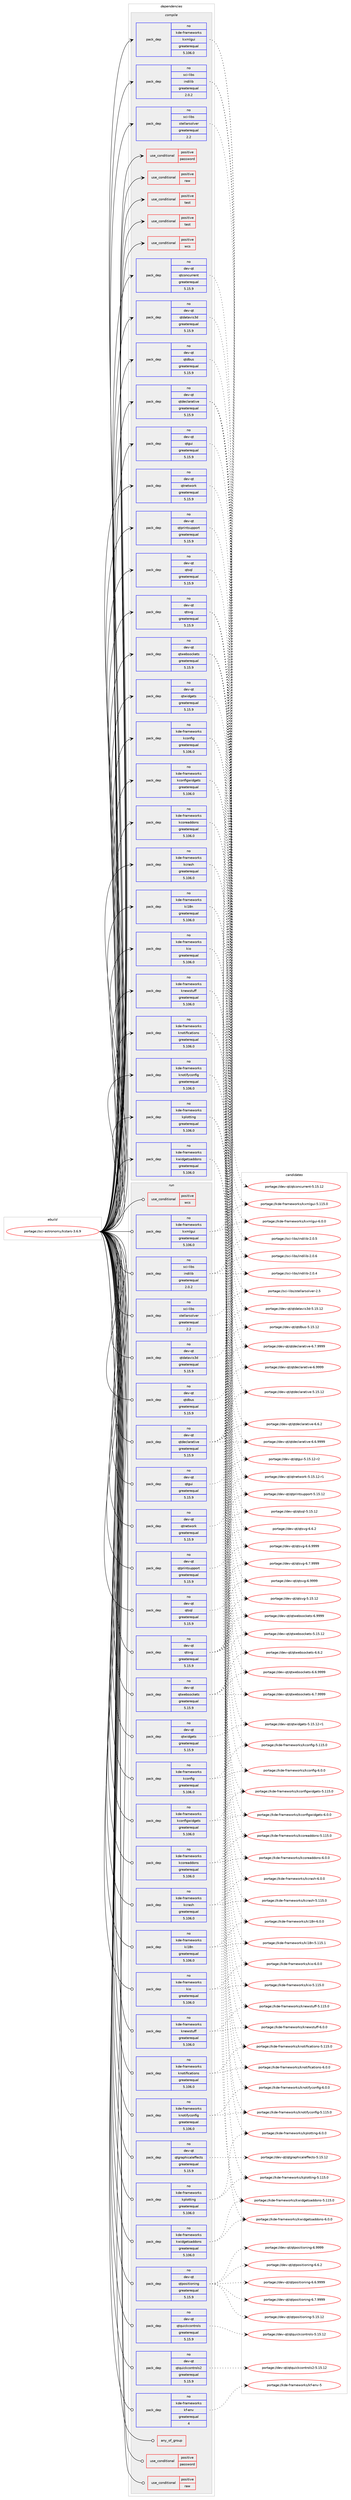 digraph prolog {

# *************
# Graph options
# *************

newrank=true;
concentrate=true;
compound=true;
graph [rankdir=LR,fontname=Helvetica,fontsize=10,ranksep=1.5];#, ranksep=2.5, nodesep=0.2];
edge  [arrowhead=vee];
node  [fontname=Helvetica,fontsize=10];

# **********
# The ebuild
# **********

subgraph cluster_leftcol {
color=gray;
rank=same;
label=<<i>ebuild</i>>;
id [label="portage://sci-astronomy/kstars-3.6.9", color=red, width=4, href="../sci-astronomy/kstars-3.6.9.svg"];
}

# ****************
# The dependencies
# ****************

subgraph cluster_midcol {
color=gray;
label=<<i>dependencies</i>>;
subgraph cluster_compile {
fillcolor="#eeeeee";
style=filled;
label=<<i>compile</i>>;
subgraph cond6635 {
dependency9259 [label=<<TABLE BORDER="0" CELLBORDER="1" CELLSPACING="0" CELLPADDING="4"><TR><TD ROWSPAN="3" CELLPADDING="10">use_conditional</TD></TR><TR><TD>positive</TD></TR><TR><TD>password</TD></TR></TABLE>>, shape=none, color=red];
# *** BEGIN UNKNOWN DEPENDENCY TYPE (TODO) ***
# dependency9259 -> package_dependency(portage://sci-astronomy/kstars-3.6.9,install,no,dev-libs,qtkeychain,none,[,,],any_same_slot,[use(enable(qt5),positive)])
# *** END UNKNOWN DEPENDENCY TYPE (TODO) ***

}
id:e -> dependency9259:w [weight=20,style="solid",arrowhead="vee"];
subgraph cond6636 {
dependency9260 [label=<<TABLE BORDER="0" CELLBORDER="1" CELLSPACING="0" CELLPADDING="4"><TR><TD ROWSPAN="3" CELLPADDING="10">use_conditional</TD></TR><TR><TD>positive</TD></TR><TR><TD>raw</TD></TR></TABLE>>, shape=none, color=red];
# *** BEGIN UNKNOWN DEPENDENCY TYPE (TODO) ***
# dependency9260 -> package_dependency(portage://sci-astronomy/kstars-3.6.9,install,no,media-libs,libraw,none,[,,],any_same_slot,[])
# *** END UNKNOWN DEPENDENCY TYPE (TODO) ***

}
id:e -> dependency9260:w [weight=20,style="solid",arrowhead="vee"];
subgraph cond6637 {
dependency9261 [label=<<TABLE BORDER="0" CELLBORDER="1" CELLSPACING="0" CELLPADDING="4"><TR><TD ROWSPAN="3" CELLPADDING="10">use_conditional</TD></TR><TR><TD>positive</TD></TR><TR><TD>test</TD></TR></TABLE>>, shape=none, color=red];
# *** BEGIN UNKNOWN DEPENDENCY TYPE (TODO) ***
# dependency9261 -> package_dependency(portage://sci-astronomy/kstars-3.6.9,install,no,dev-qt,qttest,none,[,,],[slot(5)],[])
# *** END UNKNOWN DEPENDENCY TYPE (TODO) ***

}
id:e -> dependency9261:w [weight=20,style="solid",arrowhead="vee"];
subgraph cond6638 {
dependency9262 [label=<<TABLE BORDER="0" CELLBORDER="1" CELLSPACING="0" CELLPADDING="4"><TR><TD ROWSPAN="3" CELLPADDING="10">use_conditional</TD></TR><TR><TD>positive</TD></TR><TR><TD>test</TD></TR></TABLE>>, shape=none, color=red];
# *** BEGIN UNKNOWN DEPENDENCY TYPE (TODO) ***
# dependency9262 -> package_dependency(portage://sci-astronomy/kstars-3.6.9,install,no,sci-astronomy,erfa,none,[,,],[],[])
# *** END UNKNOWN DEPENDENCY TYPE (TODO) ***

}
id:e -> dependency9262:w [weight=20,style="solid",arrowhead="vee"];
subgraph cond6639 {
dependency9263 [label=<<TABLE BORDER="0" CELLBORDER="1" CELLSPACING="0" CELLPADDING="4"><TR><TD ROWSPAN="3" CELLPADDING="10">use_conditional</TD></TR><TR><TD>positive</TD></TR><TR><TD>wcs</TD></TR></TABLE>>, shape=none, color=red];
# *** BEGIN UNKNOWN DEPENDENCY TYPE (TODO) ***
# dependency9263 -> package_dependency(portage://sci-astronomy/kstars-3.6.9,install,no,sci-astronomy,wcslib,none,[,,],any_same_slot,[])
# *** END UNKNOWN DEPENDENCY TYPE (TODO) ***

}
id:e -> dependency9263:w [weight=20,style="solid",arrowhead="vee"];
# *** BEGIN UNKNOWN DEPENDENCY TYPE (TODO) ***
# id -> package_dependency(portage://sci-astronomy/kstars-3.6.9,install,no,dev-cpp,eigen,none,[,,],[slot(3)],[])
# *** END UNKNOWN DEPENDENCY TYPE (TODO) ***

subgraph pack2540 {
dependency9264 [label=<<TABLE BORDER="0" CELLBORDER="1" CELLSPACING="0" CELLPADDING="4" WIDTH="220"><TR><TD ROWSPAN="6" CELLPADDING="30">pack_dep</TD></TR><TR><TD WIDTH="110">no</TD></TR><TR><TD>dev-qt</TD></TR><TR><TD>qtconcurrent</TD></TR><TR><TD>greaterequal</TD></TR><TR><TD>5.15.9</TD></TR></TABLE>>, shape=none, color=blue];
}
id:e -> dependency9264:w [weight=20,style="solid",arrowhead="vee"];
# *** BEGIN UNKNOWN DEPENDENCY TYPE (TODO) ***
# id -> package_dependency(portage://sci-astronomy/kstars-3.6.9,install,no,dev-qt,qtcore,none,[,,],[slot(5)],[])
# *** END UNKNOWN DEPENDENCY TYPE (TODO) ***

subgraph pack2541 {
dependency9265 [label=<<TABLE BORDER="0" CELLBORDER="1" CELLSPACING="0" CELLPADDING="4" WIDTH="220"><TR><TD ROWSPAN="6" CELLPADDING="30">pack_dep</TD></TR><TR><TD WIDTH="110">no</TD></TR><TR><TD>dev-qt</TD></TR><TR><TD>qtdatavis3d</TD></TR><TR><TD>greaterequal</TD></TR><TR><TD>5.15.9</TD></TR></TABLE>>, shape=none, color=blue];
}
id:e -> dependency9265:w [weight=20,style="solid",arrowhead="vee"];
subgraph pack2542 {
dependency9266 [label=<<TABLE BORDER="0" CELLBORDER="1" CELLSPACING="0" CELLPADDING="4" WIDTH="220"><TR><TD ROWSPAN="6" CELLPADDING="30">pack_dep</TD></TR><TR><TD WIDTH="110">no</TD></TR><TR><TD>dev-qt</TD></TR><TR><TD>qtdbus</TD></TR><TR><TD>greaterequal</TD></TR><TR><TD>5.15.9</TD></TR></TABLE>>, shape=none, color=blue];
}
id:e -> dependency9266:w [weight=20,style="solid",arrowhead="vee"];
subgraph pack2543 {
dependency9267 [label=<<TABLE BORDER="0" CELLBORDER="1" CELLSPACING="0" CELLPADDING="4" WIDTH="220"><TR><TD ROWSPAN="6" CELLPADDING="30">pack_dep</TD></TR><TR><TD WIDTH="110">no</TD></TR><TR><TD>dev-qt</TD></TR><TR><TD>qtdeclarative</TD></TR><TR><TD>greaterequal</TD></TR><TR><TD>5.15.9</TD></TR></TABLE>>, shape=none, color=blue];
}
id:e -> dependency9267:w [weight=20,style="solid",arrowhead="vee"];
subgraph pack2544 {
dependency9268 [label=<<TABLE BORDER="0" CELLBORDER="1" CELLSPACING="0" CELLPADDING="4" WIDTH="220"><TR><TD ROWSPAN="6" CELLPADDING="30">pack_dep</TD></TR><TR><TD WIDTH="110">no</TD></TR><TR><TD>dev-qt</TD></TR><TR><TD>qtgui</TD></TR><TR><TD>greaterequal</TD></TR><TR><TD>5.15.9</TD></TR></TABLE>>, shape=none, color=blue];
}
id:e -> dependency9268:w [weight=20,style="solid",arrowhead="vee"];
subgraph pack2545 {
dependency9269 [label=<<TABLE BORDER="0" CELLBORDER="1" CELLSPACING="0" CELLPADDING="4" WIDTH="220"><TR><TD ROWSPAN="6" CELLPADDING="30">pack_dep</TD></TR><TR><TD WIDTH="110">no</TD></TR><TR><TD>dev-qt</TD></TR><TR><TD>qtnetwork</TD></TR><TR><TD>greaterequal</TD></TR><TR><TD>5.15.9</TD></TR></TABLE>>, shape=none, color=blue];
}
id:e -> dependency9269:w [weight=20,style="solid",arrowhead="vee"];
subgraph pack2546 {
dependency9270 [label=<<TABLE BORDER="0" CELLBORDER="1" CELLSPACING="0" CELLPADDING="4" WIDTH="220"><TR><TD ROWSPAN="6" CELLPADDING="30">pack_dep</TD></TR><TR><TD WIDTH="110">no</TD></TR><TR><TD>dev-qt</TD></TR><TR><TD>qtprintsupport</TD></TR><TR><TD>greaterequal</TD></TR><TR><TD>5.15.9</TD></TR></TABLE>>, shape=none, color=blue];
}
id:e -> dependency9270:w [weight=20,style="solid",arrowhead="vee"];
subgraph pack2547 {
dependency9271 [label=<<TABLE BORDER="0" CELLBORDER="1" CELLSPACING="0" CELLPADDING="4" WIDTH="220"><TR><TD ROWSPAN="6" CELLPADDING="30">pack_dep</TD></TR><TR><TD WIDTH="110">no</TD></TR><TR><TD>dev-qt</TD></TR><TR><TD>qtsql</TD></TR><TR><TD>greaterequal</TD></TR><TR><TD>5.15.9</TD></TR></TABLE>>, shape=none, color=blue];
}
id:e -> dependency9271:w [weight=20,style="solid",arrowhead="vee"];
subgraph pack2548 {
dependency9272 [label=<<TABLE BORDER="0" CELLBORDER="1" CELLSPACING="0" CELLPADDING="4" WIDTH="220"><TR><TD ROWSPAN="6" CELLPADDING="30">pack_dep</TD></TR><TR><TD WIDTH="110">no</TD></TR><TR><TD>dev-qt</TD></TR><TR><TD>qtsvg</TD></TR><TR><TD>greaterequal</TD></TR><TR><TD>5.15.9</TD></TR></TABLE>>, shape=none, color=blue];
}
id:e -> dependency9272:w [weight=20,style="solid",arrowhead="vee"];
subgraph pack2549 {
dependency9273 [label=<<TABLE BORDER="0" CELLBORDER="1" CELLSPACING="0" CELLPADDING="4" WIDTH="220"><TR><TD ROWSPAN="6" CELLPADDING="30">pack_dep</TD></TR><TR><TD WIDTH="110">no</TD></TR><TR><TD>dev-qt</TD></TR><TR><TD>qtwebsockets</TD></TR><TR><TD>greaterequal</TD></TR><TR><TD>5.15.9</TD></TR></TABLE>>, shape=none, color=blue];
}
id:e -> dependency9273:w [weight=20,style="solid",arrowhead="vee"];
subgraph pack2550 {
dependency9274 [label=<<TABLE BORDER="0" CELLBORDER="1" CELLSPACING="0" CELLPADDING="4" WIDTH="220"><TR><TD ROWSPAN="6" CELLPADDING="30">pack_dep</TD></TR><TR><TD WIDTH="110">no</TD></TR><TR><TD>dev-qt</TD></TR><TR><TD>qtwidgets</TD></TR><TR><TD>greaterequal</TD></TR><TR><TD>5.15.9</TD></TR></TABLE>>, shape=none, color=blue];
}
id:e -> dependency9274:w [weight=20,style="solid",arrowhead="vee"];
subgraph pack2551 {
dependency9275 [label=<<TABLE BORDER="0" CELLBORDER="1" CELLSPACING="0" CELLPADDING="4" WIDTH="220"><TR><TD ROWSPAN="6" CELLPADDING="30">pack_dep</TD></TR><TR><TD WIDTH="110">no</TD></TR><TR><TD>kde-frameworks</TD></TR><TR><TD>kconfig</TD></TR><TR><TD>greaterequal</TD></TR><TR><TD>5.106.0</TD></TR></TABLE>>, shape=none, color=blue];
}
id:e -> dependency9275:w [weight=20,style="solid",arrowhead="vee"];
subgraph pack2552 {
dependency9276 [label=<<TABLE BORDER="0" CELLBORDER="1" CELLSPACING="0" CELLPADDING="4" WIDTH="220"><TR><TD ROWSPAN="6" CELLPADDING="30">pack_dep</TD></TR><TR><TD WIDTH="110">no</TD></TR><TR><TD>kde-frameworks</TD></TR><TR><TD>kconfigwidgets</TD></TR><TR><TD>greaterequal</TD></TR><TR><TD>5.106.0</TD></TR></TABLE>>, shape=none, color=blue];
}
id:e -> dependency9276:w [weight=20,style="solid",arrowhead="vee"];
subgraph pack2553 {
dependency9277 [label=<<TABLE BORDER="0" CELLBORDER="1" CELLSPACING="0" CELLPADDING="4" WIDTH="220"><TR><TD ROWSPAN="6" CELLPADDING="30">pack_dep</TD></TR><TR><TD WIDTH="110">no</TD></TR><TR><TD>kde-frameworks</TD></TR><TR><TD>kcoreaddons</TD></TR><TR><TD>greaterequal</TD></TR><TR><TD>5.106.0</TD></TR></TABLE>>, shape=none, color=blue];
}
id:e -> dependency9277:w [weight=20,style="solid",arrowhead="vee"];
subgraph pack2554 {
dependency9278 [label=<<TABLE BORDER="0" CELLBORDER="1" CELLSPACING="0" CELLPADDING="4" WIDTH="220"><TR><TD ROWSPAN="6" CELLPADDING="30">pack_dep</TD></TR><TR><TD WIDTH="110">no</TD></TR><TR><TD>kde-frameworks</TD></TR><TR><TD>kcrash</TD></TR><TR><TD>greaterequal</TD></TR><TR><TD>5.106.0</TD></TR></TABLE>>, shape=none, color=blue];
}
id:e -> dependency9278:w [weight=20,style="solid",arrowhead="vee"];
subgraph pack2555 {
dependency9279 [label=<<TABLE BORDER="0" CELLBORDER="1" CELLSPACING="0" CELLPADDING="4" WIDTH="220"><TR><TD ROWSPAN="6" CELLPADDING="30">pack_dep</TD></TR><TR><TD WIDTH="110">no</TD></TR><TR><TD>kde-frameworks</TD></TR><TR><TD>ki18n</TD></TR><TR><TD>greaterequal</TD></TR><TR><TD>5.106.0</TD></TR></TABLE>>, shape=none, color=blue];
}
id:e -> dependency9279:w [weight=20,style="solid",arrowhead="vee"];
subgraph pack2556 {
dependency9280 [label=<<TABLE BORDER="0" CELLBORDER="1" CELLSPACING="0" CELLPADDING="4" WIDTH="220"><TR><TD ROWSPAN="6" CELLPADDING="30">pack_dep</TD></TR><TR><TD WIDTH="110">no</TD></TR><TR><TD>kde-frameworks</TD></TR><TR><TD>kio</TD></TR><TR><TD>greaterequal</TD></TR><TR><TD>5.106.0</TD></TR></TABLE>>, shape=none, color=blue];
}
id:e -> dependency9280:w [weight=20,style="solid",arrowhead="vee"];
subgraph pack2557 {
dependency9281 [label=<<TABLE BORDER="0" CELLBORDER="1" CELLSPACING="0" CELLPADDING="4" WIDTH="220"><TR><TD ROWSPAN="6" CELLPADDING="30">pack_dep</TD></TR><TR><TD WIDTH="110">no</TD></TR><TR><TD>kde-frameworks</TD></TR><TR><TD>knewstuff</TD></TR><TR><TD>greaterequal</TD></TR><TR><TD>5.106.0</TD></TR></TABLE>>, shape=none, color=blue];
}
id:e -> dependency9281:w [weight=20,style="solid",arrowhead="vee"];
subgraph pack2558 {
dependency9282 [label=<<TABLE BORDER="0" CELLBORDER="1" CELLSPACING="0" CELLPADDING="4" WIDTH="220"><TR><TD ROWSPAN="6" CELLPADDING="30">pack_dep</TD></TR><TR><TD WIDTH="110">no</TD></TR><TR><TD>kde-frameworks</TD></TR><TR><TD>knotifications</TD></TR><TR><TD>greaterequal</TD></TR><TR><TD>5.106.0</TD></TR></TABLE>>, shape=none, color=blue];
}
id:e -> dependency9282:w [weight=20,style="solid",arrowhead="vee"];
subgraph pack2559 {
dependency9283 [label=<<TABLE BORDER="0" CELLBORDER="1" CELLSPACING="0" CELLPADDING="4" WIDTH="220"><TR><TD ROWSPAN="6" CELLPADDING="30">pack_dep</TD></TR><TR><TD WIDTH="110">no</TD></TR><TR><TD>kde-frameworks</TD></TR><TR><TD>knotifyconfig</TD></TR><TR><TD>greaterequal</TD></TR><TR><TD>5.106.0</TD></TR></TABLE>>, shape=none, color=blue];
}
id:e -> dependency9283:w [weight=20,style="solid",arrowhead="vee"];
subgraph pack2560 {
dependency9284 [label=<<TABLE BORDER="0" CELLBORDER="1" CELLSPACING="0" CELLPADDING="4" WIDTH="220"><TR><TD ROWSPAN="6" CELLPADDING="30">pack_dep</TD></TR><TR><TD WIDTH="110">no</TD></TR><TR><TD>kde-frameworks</TD></TR><TR><TD>kplotting</TD></TR><TR><TD>greaterequal</TD></TR><TR><TD>5.106.0</TD></TR></TABLE>>, shape=none, color=blue];
}
id:e -> dependency9284:w [weight=20,style="solid",arrowhead="vee"];
subgraph pack2561 {
dependency9285 [label=<<TABLE BORDER="0" CELLBORDER="1" CELLSPACING="0" CELLPADDING="4" WIDTH="220"><TR><TD ROWSPAN="6" CELLPADDING="30">pack_dep</TD></TR><TR><TD WIDTH="110">no</TD></TR><TR><TD>kde-frameworks</TD></TR><TR><TD>kwidgetsaddons</TD></TR><TR><TD>greaterequal</TD></TR><TR><TD>5.106.0</TD></TR></TABLE>>, shape=none, color=blue];
}
id:e -> dependency9285:w [weight=20,style="solid",arrowhead="vee"];
subgraph pack2562 {
dependency9286 [label=<<TABLE BORDER="0" CELLBORDER="1" CELLSPACING="0" CELLPADDING="4" WIDTH="220"><TR><TD ROWSPAN="6" CELLPADDING="30">pack_dep</TD></TR><TR><TD WIDTH="110">no</TD></TR><TR><TD>kde-frameworks</TD></TR><TR><TD>kxmlgui</TD></TR><TR><TD>greaterequal</TD></TR><TR><TD>5.106.0</TD></TR></TABLE>>, shape=none, color=blue];
}
id:e -> dependency9286:w [weight=20,style="solid",arrowhead="vee"];
# *** BEGIN UNKNOWN DEPENDENCY TYPE (TODO) ***
# id -> package_dependency(portage://sci-astronomy/kstars-3.6.9,install,no,sci-libs,cfitsio,none,[,,],any_same_slot,[])
# *** END UNKNOWN DEPENDENCY TYPE (TODO) ***

# *** BEGIN UNKNOWN DEPENDENCY TYPE (TODO) ***
# id -> package_dependency(portage://sci-astronomy/kstars-3.6.9,install,no,sci-libs,gsl,none,[,,],any_same_slot,[])
# *** END UNKNOWN DEPENDENCY TYPE (TODO) ***

subgraph pack2563 {
dependency9287 [label=<<TABLE BORDER="0" CELLBORDER="1" CELLSPACING="0" CELLPADDING="4" WIDTH="220"><TR><TD ROWSPAN="6" CELLPADDING="30">pack_dep</TD></TR><TR><TD WIDTH="110">no</TD></TR><TR><TD>sci-libs</TD></TR><TR><TD>indilib</TD></TR><TR><TD>greaterequal</TD></TR><TR><TD>2.0.2</TD></TR></TABLE>>, shape=none, color=blue];
}
id:e -> dependency9287:w [weight=20,style="solid",arrowhead="vee"];
# *** BEGIN UNKNOWN DEPENDENCY TYPE (TODO) ***
# id -> package_dependency(portage://sci-astronomy/kstars-3.6.9,install,no,sci-libs,libnova,none,[,,],any_same_slot,[])
# *** END UNKNOWN DEPENDENCY TYPE (TODO) ***

subgraph pack2564 {
dependency9288 [label=<<TABLE BORDER="0" CELLBORDER="1" CELLSPACING="0" CELLPADDING="4" WIDTH="220"><TR><TD ROWSPAN="6" CELLPADDING="30">pack_dep</TD></TR><TR><TD WIDTH="110">no</TD></TR><TR><TD>sci-libs</TD></TR><TR><TD>stellarsolver</TD></TR><TR><TD>greaterequal</TD></TR><TR><TD>2.2</TD></TR></TABLE>>, shape=none, color=blue];
}
id:e -> dependency9288:w [weight=20,style="solid",arrowhead="vee"];
# *** BEGIN UNKNOWN DEPENDENCY TYPE (TODO) ***
# id -> package_dependency(portage://sci-astronomy/kstars-3.6.9,install,no,sys-libs,zlib,none,[,,],[],[])
# *** END UNKNOWN DEPENDENCY TYPE (TODO) ***

}
subgraph cluster_compileandrun {
fillcolor="#eeeeee";
style=filled;
label=<<i>compile and run</i>>;
}
subgraph cluster_run {
fillcolor="#eeeeee";
style=filled;
label=<<i>run</i>>;
subgraph any85 {
dependency9289 [label=<<TABLE BORDER="0" CELLBORDER="1" CELLSPACING="0" CELLPADDING="4"><TR><TD CELLPADDING="10">any_of_group</TD></TR></TABLE>>, shape=none, color=red];# *** BEGIN UNKNOWN DEPENDENCY TYPE (TODO) ***
# dependency9289 -> package_dependency(portage://sci-astronomy/kstars-3.6.9,run,no,kde-frameworks,breeze-icons,none,[,,],any_different_slot,[])
# *** END UNKNOWN DEPENDENCY TYPE (TODO) ***

# *** BEGIN UNKNOWN DEPENDENCY TYPE (TODO) ***
# dependency9289 -> package_dependency(portage://sci-astronomy/kstars-3.6.9,run,no,kde-frameworks,oxygen-icons,none,[,,],any_different_slot,[])
# *** END UNKNOWN DEPENDENCY TYPE (TODO) ***

}
id:e -> dependency9289:w [weight=20,style="solid",arrowhead="odot"];
subgraph cond6640 {
dependency9290 [label=<<TABLE BORDER="0" CELLBORDER="1" CELLSPACING="0" CELLPADDING="4"><TR><TD ROWSPAN="3" CELLPADDING="10">use_conditional</TD></TR><TR><TD>positive</TD></TR><TR><TD>password</TD></TR></TABLE>>, shape=none, color=red];
# *** BEGIN UNKNOWN DEPENDENCY TYPE (TODO) ***
# dependency9290 -> package_dependency(portage://sci-astronomy/kstars-3.6.9,run,no,dev-libs,qtkeychain,none,[,,],any_same_slot,[use(enable(qt5),positive)])
# *** END UNKNOWN DEPENDENCY TYPE (TODO) ***

}
id:e -> dependency9290:w [weight=20,style="solid",arrowhead="odot"];
subgraph cond6641 {
dependency9291 [label=<<TABLE BORDER="0" CELLBORDER="1" CELLSPACING="0" CELLPADDING="4"><TR><TD ROWSPAN="3" CELLPADDING="10">use_conditional</TD></TR><TR><TD>positive</TD></TR><TR><TD>raw</TD></TR></TABLE>>, shape=none, color=red];
# *** BEGIN UNKNOWN DEPENDENCY TYPE (TODO) ***
# dependency9291 -> package_dependency(portage://sci-astronomy/kstars-3.6.9,run,no,media-libs,libraw,none,[,,],any_same_slot,[])
# *** END UNKNOWN DEPENDENCY TYPE (TODO) ***

}
id:e -> dependency9291:w [weight=20,style="solid",arrowhead="odot"];
subgraph cond6642 {
dependency9292 [label=<<TABLE BORDER="0" CELLBORDER="1" CELLSPACING="0" CELLPADDING="4"><TR><TD ROWSPAN="3" CELLPADDING="10">use_conditional</TD></TR><TR><TD>positive</TD></TR><TR><TD>wcs</TD></TR></TABLE>>, shape=none, color=red];
# *** BEGIN UNKNOWN DEPENDENCY TYPE (TODO) ***
# dependency9292 -> package_dependency(portage://sci-astronomy/kstars-3.6.9,run,no,sci-astronomy,wcslib,none,[,,],any_same_slot,[])
# *** END UNKNOWN DEPENDENCY TYPE (TODO) ***

}
id:e -> dependency9292:w [weight=20,style="solid",arrowhead="odot"];
# *** BEGIN UNKNOWN DEPENDENCY TYPE (TODO) ***
# id -> package_dependency(portage://sci-astronomy/kstars-3.6.9,run,no,dev-qt,qtcore,none,[,,],[slot(5)],[])
# *** END UNKNOWN DEPENDENCY TYPE (TODO) ***

subgraph pack2565 {
dependency9293 [label=<<TABLE BORDER="0" CELLBORDER="1" CELLSPACING="0" CELLPADDING="4" WIDTH="220"><TR><TD ROWSPAN="6" CELLPADDING="30">pack_dep</TD></TR><TR><TD WIDTH="110">no</TD></TR><TR><TD>dev-qt</TD></TR><TR><TD>qtdatavis3d</TD></TR><TR><TD>greaterequal</TD></TR><TR><TD>5.15.9</TD></TR></TABLE>>, shape=none, color=blue];
}
id:e -> dependency9293:w [weight=20,style="solid",arrowhead="odot"];
subgraph pack2566 {
dependency9294 [label=<<TABLE BORDER="0" CELLBORDER="1" CELLSPACING="0" CELLPADDING="4" WIDTH="220"><TR><TD ROWSPAN="6" CELLPADDING="30">pack_dep</TD></TR><TR><TD WIDTH="110">no</TD></TR><TR><TD>dev-qt</TD></TR><TR><TD>qtdbus</TD></TR><TR><TD>greaterequal</TD></TR><TR><TD>5.15.9</TD></TR></TABLE>>, shape=none, color=blue];
}
id:e -> dependency9294:w [weight=20,style="solid",arrowhead="odot"];
subgraph pack2567 {
dependency9295 [label=<<TABLE BORDER="0" CELLBORDER="1" CELLSPACING="0" CELLPADDING="4" WIDTH="220"><TR><TD ROWSPAN="6" CELLPADDING="30">pack_dep</TD></TR><TR><TD WIDTH="110">no</TD></TR><TR><TD>dev-qt</TD></TR><TR><TD>qtdeclarative</TD></TR><TR><TD>greaterequal</TD></TR><TR><TD>5.15.9</TD></TR></TABLE>>, shape=none, color=blue];
}
id:e -> dependency9295:w [weight=20,style="solid",arrowhead="odot"];
subgraph pack2568 {
dependency9296 [label=<<TABLE BORDER="0" CELLBORDER="1" CELLSPACING="0" CELLPADDING="4" WIDTH="220"><TR><TD ROWSPAN="6" CELLPADDING="30">pack_dep</TD></TR><TR><TD WIDTH="110">no</TD></TR><TR><TD>dev-qt</TD></TR><TR><TD>qtgraphicaleffects</TD></TR><TR><TD>greaterequal</TD></TR><TR><TD>5.15.9</TD></TR></TABLE>>, shape=none, color=blue];
}
id:e -> dependency9296:w [weight=20,style="solid",arrowhead="odot"];
subgraph pack2569 {
dependency9297 [label=<<TABLE BORDER="0" CELLBORDER="1" CELLSPACING="0" CELLPADDING="4" WIDTH="220"><TR><TD ROWSPAN="6" CELLPADDING="30">pack_dep</TD></TR><TR><TD WIDTH="110">no</TD></TR><TR><TD>dev-qt</TD></TR><TR><TD>qtgui</TD></TR><TR><TD>greaterequal</TD></TR><TR><TD>5.15.9</TD></TR></TABLE>>, shape=none, color=blue];
}
id:e -> dependency9297:w [weight=20,style="solid",arrowhead="odot"];
subgraph pack2570 {
dependency9298 [label=<<TABLE BORDER="0" CELLBORDER="1" CELLSPACING="0" CELLPADDING="4" WIDTH="220"><TR><TD ROWSPAN="6" CELLPADDING="30">pack_dep</TD></TR><TR><TD WIDTH="110">no</TD></TR><TR><TD>dev-qt</TD></TR><TR><TD>qtnetwork</TD></TR><TR><TD>greaterequal</TD></TR><TR><TD>5.15.9</TD></TR></TABLE>>, shape=none, color=blue];
}
id:e -> dependency9298:w [weight=20,style="solid",arrowhead="odot"];
subgraph pack2571 {
dependency9299 [label=<<TABLE BORDER="0" CELLBORDER="1" CELLSPACING="0" CELLPADDING="4" WIDTH="220"><TR><TD ROWSPAN="6" CELLPADDING="30">pack_dep</TD></TR><TR><TD WIDTH="110">no</TD></TR><TR><TD>dev-qt</TD></TR><TR><TD>qtpositioning</TD></TR><TR><TD>greaterequal</TD></TR><TR><TD>5.15.9</TD></TR></TABLE>>, shape=none, color=blue];
}
id:e -> dependency9299:w [weight=20,style="solid",arrowhead="odot"];
subgraph pack2572 {
dependency9300 [label=<<TABLE BORDER="0" CELLBORDER="1" CELLSPACING="0" CELLPADDING="4" WIDTH="220"><TR><TD ROWSPAN="6" CELLPADDING="30">pack_dep</TD></TR><TR><TD WIDTH="110">no</TD></TR><TR><TD>dev-qt</TD></TR><TR><TD>qtprintsupport</TD></TR><TR><TD>greaterequal</TD></TR><TR><TD>5.15.9</TD></TR></TABLE>>, shape=none, color=blue];
}
id:e -> dependency9300:w [weight=20,style="solid",arrowhead="odot"];
subgraph pack2573 {
dependency9301 [label=<<TABLE BORDER="0" CELLBORDER="1" CELLSPACING="0" CELLPADDING="4" WIDTH="220"><TR><TD ROWSPAN="6" CELLPADDING="30">pack_dep</TD></TR><TR><TD WIDTH="110">no</TD></TR><TR><TD>dev-qt</TD></TR><TR><TD>qtquickcontrols</TD></TR><TR><TD>greaterequal</TD></TR><TR><TD>5.15.9</TD></TR></TABLE>>, shape=none, color=blue];
}
id:e -> dependency9301:w [weight=20,style="solid",arrowhead="odot"];
subgraph pack2574 {
dependency9302 [label=<<TABLE BORDER="0" CELLBORDER="1" CELLSPACING="0" CELLPADDING="4" WIDTH="220"><TR><TD ROWSPAN="6" CELLPADDING="30">pack_dep</TD></TR><TR><TD WIDTH="110">no</TD></TR><TR><TD>dev-qt</TD></TR><TR><TD>qtquickcontrols2</TD></TR><TR><TD>greaterequal</TD></TR><TR><TD>5.15.9</TD></TR></TABLE>>, shape=none, color=blue];
}
id:e -> dependency9302:w [weight=20,style="solid",arrowhead="odot"];
subgraph pack2575 {
dependency9303 [label=<<TABLE BORDER="0" CELLBORDER="1" CELLSPACING="0" CELLPADDING="4" WIDTH="220"><TR><TD ROWSPAN="6" CELLPADDING="30">pack_dep</TD></TR><TR><TD WIDTH="110">no</TD></TR><TR><TD>dev-qt</TD></TR><TR><TD>qtsql</TD></TR><TR><TD>greaterequal</TD></TR><TR><TD>5.15.9</TD></TR></TABLE>>, shape=none, color=blue];
}
id:e -> dependency9303:w [weight=20,style="solid",arrowhead="odot"];
subgraph pack2576 {
dependency9304 [label=<<TABLE BORDER="0" CELLBORDER="1" CELLSPACING="0" CELLPADDING="4" WIDTH="220"><TR><TD ROWSPAN="6" CELLPADDING="30">pack_dep</TD></TR><TR><TD WIDTH="110">no</TD></TR><TR><TD>dev-qt</TD></TR><TR><TD>qtsvg</TD></TR><TR><TD>greaterequal</TD></TR><TR><TD>5.15.9</TD></TR></TABLE>>, shape=none, color=blue];
}
id:e -> dependency9304:w [weight=20,style="solid",arrowhead="odot"];
subgraph pack2577 {
dependency9305 [label=<<TABLE BORDER="0" CELLBORDER="1" CELLSPACING="0" CELLPADDING="4" WIDTH="220"><TR><TD ROWSPAN="6" CELLPADDING="30">pack_dep</TD></TR><TR><TD WIDTH="110">no</TD></TR><TR><TD>dev-qt</TD></TR><TR><TD>qtwebsockets</TD></TR><TR><TD>greaterequal</TD></TR><TR><TD>5.15.9</TD></TR></TABLE>>, shape=none, color=blue];
}
id:e -> dependency9305:w [weight=20,style="solid",arrowhead="odot"];
subgraph pack2578 {
dependency9306 [label=<<TABLE BORDER="0" CELLBORDER="1" CELLSPACING="0" CELLPADDING="4" WIDTH="220"><TR><TD ROWSPAN="6" CELLPADDING="30">pack_dep</TD></TR><TR><TD WIDTH="110">no</TD></TR><TR><TD>dev-qt</TD></TR><TR><TD>qtwidgets</TD></TR><TR><TD>greaterequal</TD></TR><TR><TD>5.15.9</TD></TR></TABLE>>, shape=none, color=blue];
}
id:e -> dependency9306:w [weight=20,style="solid",arrowhead="odot"];
subgraph pack2579 {
dependency9307 [label=<<TABLE BORDER="0" CELLBORDER="1" CELLSPACING="0" CELLPADDING="4" WIDTH="220"><TR><TD ROWSPAN="6" CELLPADDING="30">pack_dep</TD></TR><TR><TD WIDTH="110">no</TD></TR><TR><TD>kde-frameworks</TD></TR><TR><TD>kconfig</TD></TR><TR><TD>greaterequal</TD></TR><TR><TD>5.106.0</TD></TR></TABLE>>, shape=none, color=blue];
}
id:e -> dependency9307:w [weight=20,style="solid",arrowhead="odot"];
subgraph pack2580 {
dependency9308 [label=<<TABLE BORDER="0" CELLBORDER="1" CELLSPACING="0" CELLPADDING="4" WIDTH="220"><TR><TD ROWSPAN="6" CELLPADDING="30">pack_dep</TD></TR><TR><TD WIDTH="110">no</TD></TR><TR><TD>kde-frameworks</TD></TR><TR><TD>kconfigwidgets</TD></TR><TR><TD>greaterequal</TD></TR><TR><TD>5.106.0</TD></TR></TABLE>>, shape=none, color=blue];
}
id:e -> dependency9308:w [weight=20,style="solid",arrowhead="odot"];
subgraph pack2581 {
dependency9309 [label=<<TABLE BORDER="0" CELLBORDER="1" CELLSPACING="0" CELLPADDING="4" WIDTH="220"><TR><TD ROWSPAN="6" CELLPADDING="30">pack_dep</TD></TR><TR><TD WIDTH="110">no</TD></TR><TR><TD>kde-frameworks</TD></TR><TR><TD>kcoreaddons</TD></TR><TR><TD>greaterequal</TD></TR><TR><TD>5.106.0</TD></TR></TABLE>>, shape=none, color=blue];
}
id:e -> dependency9309:w [weight=20,style="solid",arrowhead="odot"];
subgraph pack2582 {
dependency9310 [label=<<TABLE BORDER="0" CELLBORDER="1" CELLSPACING="0" CELLPADDING="4" WIDTH="220"><TR><TD ROWSPAN="6" CELLPADDING="30">pack_dep</TD></TR><TR><TD WIDTH="110">no</TD></TR><TR><TD>kde-frameworks</TD></TR><TR><TD>kcrash</TD></TR><TR><TD>greaterequal</TD></TR><TR><TD>5.106.0</TD></TR></TABLE>>, shape=none, color=blue];
}
id:e -> dependency9310:w [weight=20,style="solid",arrowhead="odot"];
subgraph pack2583 {
dependency9311 [label=<<TABLE BORDER="0" CELLBORDER="1" CELLSPACING="0" CELLPADDING="4" WIDTH="220"><TR><TD ROWSPAN="6" CELLPADDING="30">pack_dep</TD></TR><TR><TD WIDTH="110">no</TD></TR><TR><TD>kde-frameworks</TD></TR><TR><TD>kf-env</TD></TR><TR><TD>greaterequal</TD></TR><TR><TD>4</TD></TR></TABLE>>, shape=none, color=blue];
}
id:e -> dependency9311:w [weight=20,style="solid",arrowhead="odot"];
subgraph pack2584 {
dependency9312 [label=<<TABLE BORDER="0" CELLBORDER="1" CELLSPACING="0" CELLPADDING="4" WIDTH="220"><TR><TD ROWSPAN="6" CELLPADDING="30">pack_dep</TD></TR><TR><TD WIDTH="110">no</TD></TR><TR><TD>kde-frameworks</TD></TR><TR><TD>ki18n</TD></TR><TR><TD>greaterequal</TD></TR><TR><TD>5.106.0</TD></TR></TABLE>>, shape=none, color=blue];
}
id:e -> dependency9312:w [weight=20,style="solid",arrowhead="odot"];
subgraph pack2585 {
dependency9313 [label=<<TABLE BORDER="0" CELLBORDER="1" CELLSPACING="0" CELLPADDING="4" WIDTH="220"><TR><TD ROWSPAN="6" CELLPADDING="30">pack_dep</TD></TR><TR><TD WIDTH="110">no</TD></TR><TR><TD>kde-frameworks</TD></TR><TR><TD>kio</TD></TR><TR><TD>greaterequal</TD></TR><TR><TD>5.106.0</TD></TR></TABLE>>, shape=none, color=blue];
}
id:e -> dependency9313:w [weight=20,style="solid",arrowhead="odot"];
subgraph pack2586 {
dependency9314 [label=<<TABLE BORDER="0" CELLBORDER="1" CELLSPACING="0" CELLPADDING="4" WIDTH="220"><TR><TD ROWSPAN="6" CELLPADDING="30">pack_dep</TD></TR><TR><TD WIDTH="110">no</TD></TR><TR><TD>kde-frameworks</TD></TR><TR><TD>knewstuff</TD></TR><TR><TD>greaterequal</TD></TR><TR><TD>5.106.0</TD></TR></TABLE>>, shape=none, color=blue];
}
id:e -> dependency9314:w [weight=20,style="solid",arrowhead="odot"];
subgraph pack2587 {
dependency9315 [label=<<TABLE BORDER="0" CELLBORDER="1" CELLSPACING="0" CELLPADDING="4" WIDTH="220"><TR><TD ROWSPAN="6" CELLPADDING="30">pack_dep</TD></TR><TR><TD WIDTH="110">no</TD></TR><TR><TD>kde-frameworks</TD></TR><TR><TD>knotifications</TD></TR><TR><TD>greaterequal</TD></TR><TR><TD>5.106.0</TD></TR></TABLE>>, shape=none, color=blue];
}
id:e -> dependency9315:w [weight=20,style="solid",arrowhead="odot"];
subgraph pack2588 {
dependency9316 [label=<<TABLE BORDER="0" CELLBORDER="1" CELLSPACING="0" CELLPADDING="4" WIDTH="220"><TR><TD ROWSPAN="6" CELLPADDING="30">pack_dep</TD></TR><TR><TD WIDTH="110">no</TD></TR><TR><TD>kde-frameworks</TD></TR><TR><TD>knotifyconfig</TD></TR><TR><TD>greaterequal</TD></TR><TR><TD>5.106.0</TD></TR></TABLE>>, shape=none, color=blue];
}
id:e -> dependency9316:w [weight=20,style="solid",arrowhead="odot"];
subgraph pack2589 {
dependency9317 [label=<<TABLE BORDER="0" CELLBORDER="1" CELLSPACING="0" CELLPADDING="4" WIDTH="220"><TR><TD ROWSPAN="6" CELLPADDING="30">pack_dep</TD></TR><TR><TD WIDTH="110">no</TD></TR><TR><TD>kde-frameworks</TD></TR><TR><TD>kplotting</TD></TR><TR><TD>greaterequal</TD></TR><TR><TD>5.106.0</TD></TR></TABLE>>, shape=none, color=blue];
}
id:e -> dependency9317:w [weight=20,style="solid",arrowhead="odot"];
subgraph pack2590 {
dependency9318 [label=<<TABLE BORDER="0" CELLBORDER="1" CELLSPACING="0" CELLPADDING="4" WIDTH="220"><TR><TD ROWSPAN="6" CELLPADDING="30">pack_dep</TD></TR><TR><TD WIDTH="110">no</TD></TR><TR><TD>kde-frameworks</TD></TR><TR><TD>kwidgetsaddons</TD></TR><TR><TD>greaterequal</TD></TR><TR><TD>5.106.0</TD></TR></TABLE>>, shape=none, color=blue];
}
id:e -> dependency9318:w [weight=20,style="solid",arrowhead="odot"];
subgraph pack2591 {
dependency9319 [label=<<TABLE BORDER="0" CELLBORDER="1" CELLSPACING="0" CELLPADDING="4" WIDTH="220"><TR><TD ROWSPAN="6" CELLPADDING="30">pack_dep</TD></TR><TR><TD WIDTH="110">no</TD></TR><TR><TD>kde-frameworks</TD></TR><TR><TD>kxmlgui</TD></TR><TR><TD>greaterequal</TD></TR><TR><TD>5.106.0</TD></TR></TABLE>>, shape=none, color=blue];
}
id:e -> dependency9319:w [weight=20,style="solid",arrowhead="odot"];
# *** BEGIN UNKNOWN DEPENDENCY TYPE (TODO) ***
# id -> package_dependency(portage://sci-astronomy/kstars-3.6.9,run,no,sci-libs,cfitsio,none,[,,],any_same_slot,[])
# *** END UNKNOWN DEPENDENCY TYPE (TODO) ***

# *** BEGIN UNKNOWN DEPENDENCY TYPE (TODO) ***
# id -> package_dependency(portage://sci-astronomy/kstars-3.6.9,run,no,sci-libs,gsl,none,[,,],any_same_slot,[])
# *** END UNKNOWN DEPENDENCY TYPE (TODO) ***

subgraph pack2592 {
dependency9320 [label=<<TABLE BORDER="0" CELLBORDER="1" CELLSPACING="0" CELLPADDING="4" WIDTH="220"><TR><TD ROWSPAN="6" CELLPADDING="30">pack_dep</TD></TR><TR><TD WIDTH="110">no</TD></TR><TR><TD>sci-libs</TD></TR><TR><TD>indilib</TD></TR><TR><TD>greaterequal</TD></TR><TR><TD>2.0.2</TD></TR></TABLE>>, shape=none, color=blue];
}
id:e -> dependency9320:w [weight=20,style="solid",arrowhead="odot"];
# *** BEGIN UNKNOWN DEPENDENCY TYPE (TODO) ***
# id -> package_dependency(portage://sci-astronomy/kstars-3.6.9,run,no,sci-libs,libnova,none,[,,],any_same_slot,[])
# *** END UNKNOWN DEPENDENCY TYPE (TODO) ***

subgraph pack2593 {
dependency9321 [label=<<TABLE BORDER="0" CELLBORDER="1" CELLSPACING="0" CELLPADDING="4" WIDTH="220"><TR><TD ROWSPAN="6" CELLPADDING="30">pack_dep</TD></TR><TR><TD WIDTH="110">no</TD></TR><TR><TD>sci-libs</TD></TR><TR><TD>stellarsolver</TD></TR><TR><TD>greaterequal</TD></TR><TR><TD>2.2</TD></TR></TABLE>>, shape=none, color=blue];
}
id:e -> dependency9321:w [weight=20,style="solid",arrowhead="odot"];
# *** BEGIN UNKNOWN DEPENDENCY TYPE (TODO) ***
# id -> package_dependency(portage://sci-astronomy/kstars-3.6.9,run,no,sys-libs,zlib,none,[,,],[],[])
# *** END UNKNOWN DEPENDENCY TYPE (TODO) ***

}
}

# **************
# The candidates
# **************

subgraph cluster_choices {
rank=same;
color=gray;
label=<<i>candidates</i>>;

subgraph choice2540 {
color=black;
nodesep=1;
choice100101118451131164711311699111110991171141141011101164553464953464950 [label="portage://dev-qt/qtconcurrent-5.15.12", color=red, width=4,href="../dev-qt/qtconcurrent-5.15.12.svg"];
dependency9264:e -> choice100101118451131164711311699111110991171141141011101164553464953464950:w [style=dotted,weight="100"];
}
subgraph choice2541 {
color=black;
nodesep=1;
choice10010111845113116471131161009711697118105115511004553464953464950 [label="portage://dev-qt/qtdatavis3d-5.15.12", color=red, width=4,href="../dev-qt/qtdatavis3d-5.15.12.svg"];
dependency9265:e -> choice10010111845113116471131161009711697118105115511004553464953464950:w [style=dotted,weight="100"];
}
subgraph choice2542 {
color=black;
nodesep=1;
choice1001011184511311647113116100981171154553464953464950 [label="portage://dev-qt/qtdbus-5.15.12", color=red, width=4,href="../dev-qt/qtdbus-5.15.12.svg"];
dependency9266:e -> choice1001011184511311647113116100981171154553464953464950:w [style=dotted,weight="100"];
}
subgraph choice2543 {
color=black;
nodesep=1;
choice10010111845113116471131161001019910897114971161051181014553464953464950 [label="portage://dev-qt/qtdeclarative-5.15.12", color=red, width=4,href="../dev-qt/qtdeclarative-5.15.12.svg"];
choice1001011184511311647113116100101991089711497116105118101455446544650 [label="portage://dev-qt/qtdeclarative-6.6.2", color=red, width=4,href="../dev-qt/qtdeclarative-6.6.2.svg"];
choice1001011184511311647113116100101991089711497116105118101455446544657575757 [label="portage://dev-qt/qtdeclarative-6.6.9999", color=red, width=4,href="../dev-qt/qtdeclarative-6.6.9999.svg"];
choice1001011184511311647113116100101991089711497116105118101455446554657575757 [label="portage://dev-qt/qtdeclarative-6.7.9999", color=red, width=4,href="../dev-qt/qtdeclarative-6.7.9999.svg"];
choice100101118451131164711311610010199108971149711610511810145544657575757 [label="portage://dev-qt/qtdeclarative-6.9999", color=red, width=4,href="../dev-qt/qtdeclarative-6.9999.svg"];
dependency9267:e -> choice10010111845113116471131161001019910897114971161051181014553464953464950:w [style=dotted,weight="100"];
dependency9267:e -> choice1001011184511311647113116100101991089711497116105118101455446544650:w [style=dotted,weight="100"];
dependency9267:e -> choice1001011184511311647113116100101991089711497116105118101455446544657575757:w [style=dotted,weight="100"];
dependency9267:e -> choice1001011184511311647113116100101991089711497116105118101455446554657575757:w [style=dotted,weight="100"];
dependency9267:e -> choice100101118451131164711311610010199108971149711610511810145544657575757:w [style=dotted,weight="100"];
}
subgraph choice2544 {
color=black;
nodesep=1;
choice100101118451131164711311610311710545534649534649504511450 [label="portage://dev-qt/qtgui-5.15.12-r2", color=red, width=4,href="../dev-qt/qtgui-5.15.12-r2.svg"];
dependency9268:e -> choice100101118451131164711311610311710545534649534649504511450:w [style=dotted,weight="100"];
}
subgraph choice2545 {
color=black;
nodesep=1;
choice100101118451131164711311611010111611911111410745534649534649504511449 [label="portage://dev-qt/qtnetwork-5.15.12-r1", color=red, width=4,href="../dev-qt/qtnetwork-5.15.12-r1.svg"];
dependency9269:e -> choice100101118451131164711311611010111611911111410745534649534649504511449:w [style=dotted,weight="100"];
}
subgraph choice2546 {
color=black;
nodesep=1;
choice10010111845113116471131161121141051101161151171121121111141164553464953464950 [label="portage://dev-qt/qtprintsupport-5.15.12", color=red, width=4,href="../dev-qt/qtprintsupport-5.15.12.svg"];
dependency9270:e -> choice10010111845113116471131161121141051101161151171121121111141164553464953464950:w [style=dotted,weight="100"];
}
subgraph choice2547 {
color=black;
nodesep=1;
choice10010111845113116471131161151131084553464953464950 [label="portage://dev-qt/qtsql-5.15.12", color=red, width=4,href="../dev-qt/qtsql-5.15.12.svg"];
dependency9271:e -> choice10010111845113116471131161151131084553464953464950:w [style=dotted,weight="100"];
}
subgraph choice2548 {
color=black;
nodesep=1;
choice10010111845113116471131161151181034553464953464950 [label="portage://dev-qt/qtsvg-5.15.12", color=red, width=4,href="../dev-qt/qtsvg-5.15.12.svg"];
choice1001011184511311647113116115118103455446544650 [label="portage://dev-qt/qtsvg-6.6.2", color=red, width=4,href="../dev-qt/qtsvg-6.6.2.svg"];
choice1001011184511311647113116115118103455446544657575757 [label="portage://dev-qt/qtsvg-6.6.9999", color=red, width=4,href="../dev-qt/qtsvg-6.6.9999.svg"];
choice1001011184511311647113116115118103455446554657575757 [label="portage://dev-qt/qtsvg-6.7.9999", color=red, width=4,href="../dev-qt/qtsvg-6.7.9999.svg"];
choice100101118451131164711311611511810345544657575757 [label="portage://dev-qt/qtsvg-6.9999", color=red, width=4,href="../dev-qt/qtsvg-6.9999.svg"];
dependency9272:e -> choice10010111845113116471131161151181034553464953464950:w [style=dotted,weight="100"];
dependency9272:e -> choice1001011184511311647113116115118103455446544650:w [style=dotted,weight="100"];
dependency9272:e -> choice1001011184511311647113116115118103455446544657575757:w [style=dotted,weight="100"];
dependency9272:e -> choice1001011184511311647113116115118103455446554657575757:w [style=dotted,weight="100"];
dependency9272:e -> choice100101118451131164711311611511810345544657575757:w [style=dotted,weight="100"];
}
subgraph choice2549 {
color=black;
nodesep=1;
choice100101118451131164711311611910198115111991071011161154553464953464950 [label="portage://dev-qt/qtwebsockets-5.15.12", color=red, width=4,href="../dev-qt/qtwebsockets-5.15.12.svg"];
choice10010111845113116471131161191019811511199107101116115455446544650 [label="portage://dev-qt/qtwebsockets-6.6.2", color=red, width=4,href="../dev-qt/qtwebsockets-6.6.2.svg"];
choice10010111845113116471131161191019811511199107101116115455446544657575757 [label="portage://dev-qt/qtwebsockets-6.6.9999", color=red, width=4,href="../dev-qt/qtwebsockets-6.6.9999.svg"];
choice10010111845113116471131161191019811511199107101116115455446554657575757 [label="portage://dev-qt/qtwebsockets-6.7.9999", color=red, width=4,href="../dev-qt/qtwebsockets-6.7.9999.svg"];
choice1001011184511311647113116119101981151119910710111611545544657575757 [label="portage://dev-qt/qtwebsockets-6.9999", color=red, width=4,href="../dev-qt/qtwebsockets-6.9999.svg"];
dependency9273:e -> choice100101118451131164711311611910198115111991071011161154553464953464950:w [style=dotted,weight="100"];
dependency9273:e -> choice10010111845113116471131161191019811511199107101116115455446544650:w [style=dotted,weight="100"];
dependency9273:e -> choice10010111845113116471131161191019811511199107101116115455446544657575757:w [style=dotted,weight="100"];
dependency9273:e -> choice10010111845113116471131161191019811511199107101116115455446554657575757:w [style=dotted,weight="100"];
dependency9273:e -> choice1001011184511311647113116119101981151119910710111611545544657575757:w [style=dotted,weight="100"];
}
subgraph choice2550 {
color=black;
nodesep=1;
choice100101118451131164711311611910510010310111611545534649534649504511449 [label="portage://dev-qt/qtwidgets-5.15.12-r1", color=red, width=4,href="../dev-qt/qtwidgets-5.15.12-r1.svg"];
dependency9274:e -> choice100101118451131164711311611910510010310111611545534649534649504511449:w [style=dotted,weight="100"];
}
subgraph choice2551 {
color=black;
nodesep=1;
choice107100101451021149710910111911111410711547107991111101021051034553464949534648 [label="portage://kde-frameworks/kconfig-5.115.0", color=red, width=4,href="../kde-frameworks/kconfig-5.115.0.svg"];
choice10710010145102114971091011191111141071154710799111110102105103455446484648 [label="portage://kde-frameworks/kconfig-6.0.0", color=red, width=4,href="../kde-frameworks/kconfig-6.0.0.svg"];
dependency9275:e -> choice107100101451021149710910111911111410711547107991111101021051034553464949534648:w [style=dotted,weight="100"];
dependency9275:e -> choice10710010145102114971091011191111141071154710799111110102105103455446484648:w [style=dotted,weight="100"];
}
subgraph choice2552 {
color=black;
nodesep=1;
choice107100101451021149710910111911111410711547107991111101021051031191051001031011161154553464949534648 [label="portage://kde-frameworks/kconfigwidgets-5.115.0", color=red, width=4,href="../kde-frameworks/kconfigwidgets-5.115.0.svg"];
choice10710010145102114971091011191111141071154710799111110102105103119105100103101116115455446484648 [label="portage://kde-frameworks/kconfigwidgets-6.0.0", color=red, width=4,href="../kde-frameworks/kconfigwidgets-6.0.0.svg"];
dependency9276:e -> choice107100101451021149710910111911111410711547107991111101021051031191051001031011161154553464949534648:w [style=dotted,weight="100"];
dependency9276:e -> choice10710010145102114971091011191111141071154710799111110102105103119105100103101116115455446484648:w [style=dotted,weight="100"];
}
subgraph choice2553 {
color=black;
nodesep=1;
choice10710010145102114971091011191111141071154710799111114101971001001111101154553464949534648 [label="portage://kde-frameworks/kcoreaddons-5.115.0", color=red, width=4,href="../kde-frameworks/kcoreaddons-5.115.0.svg"];
choice1071001014510211497109101119111114107115471079911111410197100100111110115455446484648 [label="portage://kde-frameworks/kcoreaddons-6.0.0", color=red, width=4,href="../kde-frameworks/kcoreaddons-6.0.0.svg"];
dependency9277:e -> choice10710010145102114971091011191111141071154710799111114101971001001111101154553464949534648:w [style=dotted,weight="100"];
dependency9277:e -> choice1071001014510211497109101119111114107115471079911111410197100100111110115455446484648:w [style=dotted,weight="100"];
}
subgraph choice2554 {
color=black;
nodesep=1;
choice10710010145102114971091011191111141071154710799114971151044553464949534648 [label="portage://kde-frameworks/kcrash-5.115.0", color=red, width=4,href="../kde-frameworks/kcrash-5.115.0.svg"];
choice1071001014510211497109101119111114107115471079911497115104455446484648 [label="portage://kde-frameworks/kcrash-6.0.0", color=red, width=4,href="../kde-frameworks/kcrash-6.0.0.svg"];
dependency9278:e -> choice10710010145102114971091011191111141071154710799114971151044553464949534648:w [style=dotted,weight="100"];
dependency9278:e -> choice1071001014510211497109101119111114107115471079911497115104455446484648:w [style=dotted,weight="100"];
}
subgraph choice2555 {
color=black;
nodesep=1;
choice10710010145102114971091011191111141071154710710549561104553464949534649 [label="portage://kde-frameworks/ki18n-5.115.1", color=red, width=4,href="../kde-frameworks/ki18n-5.115.1.svg"];
choice1071001014510211497109101119111114107115471071054956110455446484648 [label="portage://kde-frameworks/ki18n-6.0.0", color=red, width=4,href="../kde-frameworks/ki18n-6.0.0.svg"];
dependency9279:e -> choice10710010145102114971091011191111141071154710710549561104553464949534649:w [style=dotted,weight="100"];
dependency9279:e -> choice1071001014510211497109101119111114107115471071054956110455446484648:w [style=dotted,weight="100"];
}
subgraph choice2556 {
color=black;
nodesep=1;
choice1071001014510211497109101119111114107115471071051114553464949534648 [label="portage://kde-frameworks/kio-5.115.0", color=red, width=4,href="../kde-frameworks/kio-5.115.0.svg"];
choice107100101451021149710910111911111410711547107105111455446484648 [label="portage://kde-frameworks/kio-6.0.0", color=red, width=4,href="../kde-frameworks/kio-6.0.0.svg"];
dependency9280:e -> choice1071001014510211497109101119111114107115471071051114553464949534648:w [style=dotted,weight="100"];
dependency9280:e -> choice107100101451021149710910111911111410711547107105111455446484648:w [style=dotted,weight="100"];
}
subgraph choice2557 {
color=black;
nodesep=1;
choice1071001014510211497109101119111114107115471071101011191151161171021024553464949534648 [label="portage://kde-frameworks/knewstuff-5.115.0", color=red, width=4,href="../kde-frameworks/knewstuff-5.115.0.svg"];
choice107100101451021149710910111911111410711547107110101119115116117102102455446484648 [label="portage://kde-frameworks/knewstuff-6.0.0", color=red, width=4,href="../kde-frameworks/knewstuff-6.0.0.svg"];
dependency9281:e -> choice1071001014510211497109101119111114107115471071101011191151161171021024553464949534648:w [style=dotted,weight="100"];
dependency9281:e -> choice107100101451021149710910111911111410711547107110101119115116117102102455446484648:w [style=dotted,weight="100"];
}
subgraph choice2558 {
color=black;
nodesep=1;
choice10710010145102114971091011191111141071154710711011111610510210599971161051111101154553464949534648 [label="portage://kde-frameworks/knotifications-5.115.0", color=red, width=4,href="../kde-frameworks/knotifications-5.115.0.svg"];
choice1071001014510211497109101119111114107115471071101111161051021059997116105111110115455446484648 [label="portage://kde-frameworks/knotifications-6.0.0", color=red, width=4,href="../kde-frameworks/knotifications-6.0.0.svg"];
dependency9282:e -> choice10710010145102114971091011191111141071154710711011111610510210599971161051111101154553464949534648:w [style=dotted,weight="100"];
dependency9282:e -> choice1071001014510211497109101119111114107115471071101111161051021059997116105111110115455446484648:w [style=dotted,weight="100"];
}
subgraph choice2559 {
color=black;
nodesep=1;
choice107100101451021149710910111911111410711547107110111116105102121991111101021051034553464949534648 [label="portage://kde-frameworks/knotifyconfig-5.115.0", color=red, width=4,href="../kde-frameworks/knotifyconfig-5.115.0.svg"];
choice10710010145102114971091011191111141071154710711011111610510212199111110102105103455446484648 [label="portage://kde-frameworks/knotifyconfig-6.0.0", color=red, width=4,href="../kde-frameworks/knotifyconfig-6.0.0.svg"];
dependency9283:e -> choice107100101451021149710910111911111410711547107110111116105102121991111101021051034553464949534648:w [style=dotted,weight="100"];
dependency9283:e -> choice10710010145102114971091011191111141071154710711011111610510212199111110102105103455446484648:w [style=dotted,weight="100"];
}
subgraph choice2560 {
color=black;
nodesep=1;
choice1071001014510211497109101119111114107115471071121081111161161051101034553464949534648 [label="portage://kde-frameworks/kplotting-5.115.0", color=red, width=4,href="../kde-frameworks/kplotting-5.115.0.svg"];
choice107100101451021149710910111911111410711547107112108111116116105110103455446484648 [label="portage://kde-frameworks/kplotting-6.0.0", color=red, width=4,href="../kde-frameworks/kplotting-6.0.0.svg"];
dependency9284:e -> choice1071001014510211497109101119111114107115471071121081111161161051101034553464949534648:w [style=dotted,weight="100"];
dependency9284:e -> choice107100101451021149710910111911111410711547107112108111116116105110103455446484648:w [style=dotted,weight="100"];
}
subgraph choice2561 {
color=black;
nodesep=1;
choice107100101451021149710910111911111410711547107119105100103101116115971001001111101154553464949534648 [label="portage://kde-frameworks/kwidgetsaddons-5.115.0", color=red, width=4,href="../kde-frameworks/kwidgetsaddons-5.115.0.svg"];
choice10710010145102114971091011191111141071154710711910510010310111611597100100111110115455446484648 [label="portage://kde-frameworks/kwidgetsaddons-6.0.0", color=red, width=4,href="../kde-frameworks/kwidgetsaddons-6.0.0.svg"];
dependency9285:e -> choice107100101451021149710910111911111410711547107119105100103101116115971001001111101154553464949534648:w [style=dotted,weight="100"];
dependency9285:e -> choice10710010145102114971091011191111141071154710711910510010310111611597100100111110115455446484648:w [style=dotted,weight="100"];
}
subgraph choice2562 {
color=black;
nodesep=1;
choice1071001014510211497109101119111114107115471071201091081031171054553464949534648 [label="portage://kde-frameworks/kxmlgui-5.115.0", color=red, width=4,href="../kde-frameworks/kxmlgui-5.115.0.svg"];
choice107100101451021149710910111911111410711547107120109108103117105455446484648 [label="portage://kde-frameworks/kxmlgui-6.0.0", color=red, width=4,href="../kde-frameworks/kxmlgui-6.0.0.svg"];
dependency9286:e -> choice1071001014510211497109101119111114107115471071201091081031171054553464949534648:w [style=dotted,weight="100"];
dependency9286:e -> choice107100101451021149710910111911111410711547107120109108103117105455446484648:w [style=dotted,weight="100"];
}
subgraph choice2563 {
color=black;
nodesep=1;
choice1159910545108105981154710511010010510810598455046484652 [label="portage://sci-libs/indilib-2.0.4", color=red, width=4,href="../sci-libs/indilib-2.0.4.svg"];
choice1159910545108105981154710511010010510810598455046484653 [label="portage://sci-libs/indilib-2.0.5", color=red, width=4,href="../sci-libs/indilib-2.0.5.svg"];
choice1159910545108105981154710511010010510810598455046484654 [label="portage://sci-libs/indilib-2.0.6", color=red, width=4,href="../sci-libs/indilib-2.0.6.svg"];
dependency9287:e -> choice1159910545108105981154710511010010510810598455046484652:w [style=dotted,weight="100"];
dependency9287:e -> choice1159910545108105981154710511010010510810598455046484653:w [style=dotted,weight="100"];
dependency9287:e -> choice1159910545108105981154710511010010510810598455046484654:w [style=dotted,weight="100"];
}
subgraph choice2564 {
color=black;
nodesep=1;
choice115991054510810598115471151161011081089711411511110811810111445504653 [label="portage://sci-libs/stellarsolver-2.5", color=red, width=4,href="../sci-libs/stellarsolver-2.5.svg"];
dependency9288:e -> choice115991054510810598115471151161011081089711411511110811810111445504653:w [style=dotted,weight="100"];
}
subgraph choice2565 {
color=black;
nodesep=1;
choice10010111845113116471131161009711697118105115511004553464953464950 [label="portage://dev-qt/qtdatavis3d-5.15.12", color=red, width=4,href="../dev-qt/qtdatavis3d-5.15.12.svg"];
dependency9293:e -> choice10010111845113116471131161009711697118105115511004553464953464950:w [style=dotted,weight="100"];
}
subgraph choice2566 {
color=black;
nodesep=1;
choice1001011184511311647113116100981171154553464953464950 [label="portage://dev-qt/qtdbus-5.15.12", color=red, width=4,href="../dev-qt/qtdbus-5.15.12.svg"];
dependency9294:e -> choice1001011184511311647113116100981171154553464953464950:w [style=dotted,weight="100"];
}
subgraph choice2567 {
color=black;
nodesep=1;
choice10010111845113116471131161001019910897114971161051181014553464953464950 [label="portage://dev-qt/qtdeclarative-5.15.12", color=red, width=4,href="../dev-qt/qtdeclarative-5.15.12.svg"];
choice1001011184511311647113116100101991089711497116105118101455446544650 [label="portage://dev-qt/qtdeclarative-6.6.2", color=red, width=4,href="../dev-qt/qtdeclarative-6.6.2.svg"];
choice1001011184511311647113116100101991089711497116105118101455446544657575757 [label="portage://dev-qt/qtdeclarative-6.6.9999", color=red, width=4,href="../dev-qt/qtdeclarative-6.6.9999.svg"];
choice1001011184511311647113116100101991089711497116105118101455446554657575757 [label="portage://dev-qt/qtdeclarative-6.7.9999", color=red, width=4,href="../dev-qt/qtdeclarative-6.7.9999.svg"];
choice100101118451131164711311610010199108971149711610511810145544657575757 [label="portage://dev-qt/qtdeclarative-6.9999", color=red, width=4,href="../dev-qt/qtdeclarative-6.9999.svg"];
dependency9295:e -> choice10010111845113116471131161001019910897114971161051181014553464953464950:w [style=dotted,weight="100"];
dependency9295:e -> choice1001011184511311647113116100101991089711497116105118101455446544650:w [style=dotted,weight="100"];
dependency9295:e -> choice1001011184511311647113116100101991089711497116105118101455446544657575757:w [style=dotted,weight="100"];
dependency9295:e -> choice1001011184511311647113116100101991089711497116105118101455446554657575757:w [style=dotted,weight="100"];
dependency9295:e -> choice100101118451131164711311610010199108971149711610511810145544657575757:w [style=dotted,weight="100"];
}
subgraph choice2568 {
color=black;
nodesep=1;
choice1001011184511311647113116103114971121041059997108101102102101991161154553464953464950 [label="portage://dev-qt/qtgraphicaleffects-5.15.12", color=red, width=4,href="../dev-qt/qtgraphicaleffects-5.15.12.svg"];
dependency9296:e -> choice1001011184511311647113116103114971121041059997108101102102101991161154553464953464950:w [style=dotted,weight="100"];
}
subgraph choice2569 {
color=black;
nodesep=1;
choice100101118451131164711311610311710545534649534649504511450 [label="portage://dev-qt/qtgui-5.15.12-r2", color=red, width=4,href="../dev-qt/qtgui-5.15.12-r2.svg"];
dependency9297:e -> choice100101118451131164711311610311710545534649534649504511450:w [style=dotted,weight="100"];
}
subgraph choice2570 {
color=black;
nodesep=1;
choice100101118451131164711311611010111611911111410745534649534649504511449 [label="portage://dev-qt/qtnetwork-5.15.12-r1", color=red, width=4,href="../dev-qt/qtnetwork-5.15.12-r1.svg"];
dependency9298:e -> choice100101118451131164711311611010111611911111410745534649534649504511449:w [style=dotted,weight="100"];
}
subgraph choice2571 {
color=black;
nodesep=1;
choice10010111845113116471131161121111151051161051111101051101034553464953464950 [label="portage://dev-qt/qtpositioning-5.15.12", color=red, width=4,href="../dev-qt/qtpositioning-5.15.12.svg"];
choice1001011184511311647113116112111115105116105111110105110103455446544650 [label="portage://dev-qt/qtpositioning-6.6.2", color=red, width=4,href="../dev-qt/qtpositioning-6.6.2.svg"];
choice1001011184511311647113116112111115105116105111110105110103455446544657575757 [label="portage://dev-qt/qtpositioning-6.6.9999", color=red, width=4,href="../dev-qt/qtpositioning-6.6.9999.svg"];
choice1001011184511311647113116112111115105116105111110105110103455446554657575757 [label="portage://dev-qt/qtpositioning-6.7.9999", color=red, width=4,href="../dev-qt/qtpositioning-6.7.9999.svg"];
choice100101118451131164711311611211111510511610511111010511010345544657575757 [label="portage://dev-qt/qtpositioning-6.9999", color=red, width=4,href="../dev-qt/qtpositioning-6.9999.svg"];
dependency9299:e -> choice10010111845113116471131161121111151051161051111101051101034553464953464950:w [style=dotted,weight="100"];
dependency9299:e -> choice1001011184511311647113116112111115105116105111110105110103455446544650:w [style=dotted,weight="100"];
dependency9299:e -> choice1001011184511311647113116112111115105116105111110105110103455446544657575757:w [style=dotted,weight="100"];
dependency9299:e -> choice1001011184511311647113116112111115105116105111110105110103455446554657575757:w [style=dotted,weight="100"];
dependency9299:e -> choice100101118451131164711311611211111510511610511111010511010345544657575757:w [style=dotted,weight="100"];
}
subgraph choice2572 {
color=black;
nodesep=1;
choice10010111845113116471131161121141051101161151171121121111141164553464953464950 [label="portage://dev-qt/qtprintsupport-5.15.12", color=red, width=4,href="../dev-qt/qtprintsupport-5.15.12.svg"];
dependency9300:e -> choice10010111845113116471131161121141051101161151171121121111141164553464953464950:w [style=dotted,weight="100"];
}
subgraph choice2573 {
color=black;
nodesep=1;
choice100101118451131164711311611311710599107991111101161141111081154553464953464950 [label="portage://dev-qt/qtquickcontrols-5.15.12", color=red, width=4,href="../dev-qt/qtquickcontrols-5.15.12.svg"];
dependency9301:e -> choice100101118451131164711311611311710599107991111101161141111081154553464953464950:w [style=dotted,weight="100"];
}
subgraph choice2574 {
color=black;
nodesep=1;
choice10010111845113116471131161131171059910799111110116114111108115504553464953464950 [label="portage://dev-qt/qtquickcontrols2-5.15.12", color=red, width=4,href="../dev-qt/qtquickcontrols2-5.15.12.svg"];
dependency9302:e -> choice10010111845113116471131161131171059910799111110116114111108115504553464953464950:w [style=dotted,weight="100"];
}
subgraph choice2575 {
color=black;
nodesep=1;
choice10010111845113116471131161151131084553464953464950 [label="portage://dev-qt/qtsql-5.15.12", color=red, width=4,href="../dev-qt/qtsql-5.15.12.svg"];
dependency9303:e -> choice10010111845113116471131161151131084553464953464950:w [style=dotted,weight="100"];
}
subgraph choice2576 {
color=black;
nodesep=1;
choice10010111845113116471131161151181034553464953464950 [label="portage://dev-qt/qtsvg-5.15.12", color=red, width=4,href="../dev-qt/qtsvg-5.15.12.svg"];
choice1001011184511311647113116115118103455446544650 [label="portage://dev-qt/qtsvg-6.6.2", color=red, width=4,href="../dev-qt/qtsvg-6.6.2.svg"];
choice1001011184511311647113116115118103455446544657575757 [label="portage://dev-qt/qtsvg-6.6.9999", color=red, width=4,href="../dev-qt/qtsvg-6.6.9999.svg"];
choice1001011184511311647113116115118103455446554657575757 [label="portage://dev-qt/qtsvg-6.7.9999", color=red, width=4,href="../dev-qt/qtsvg-6.7.9999.svg"];
choice100101118451131164711311611511810345544657575757 [label="portage://dev-qt/qtsvg-6.9999", color=red, width=4,href="../dev-qt/qtsvg-6.9999.svg"];
dependency9304:e -> choice10010111845113116471131161151181034553464953464950:w [style=dotted,weight="100"];
dependency9304:e -> choice1001011184511311647113116115118103455446544650:w [style=dotted,weight="100"];
dependency9304:e -> choice1001011184511311647113116115118103455446544657575757:w [style=dotted,weight="100"];
dependency9304:e -> choice1001011184511311647113116115118103455446554657575757:w [style=dotted,weight="100"];
dependency9304:e -> choice100101118451131164711311611511810345544657575757:w [style=dotted,weight="100"];
}
subgraph choice2577 {
color=black;
nodesep=1;
choice100101118451131164711311611910198115111991071011161154553464953464950 [label="portage://dev-qt/qtwebsockets-5.15.12", color=red, width=4,href="../dev-qt/qtwebsockets-5.15.12.svg"];
choice10010111845113116471131161191019811511199107101116115455446544650 [label="portage://dev-qt/qtwebsockets-6.6.2", color=red, width=4,href="../dev-qt/qtwebsockets-6.6.2.svg"];
choice10010111845113116471131161191019811511199107101116115455446544657575757 [label="portage://dev-qt/qtwebsockets-6.6.9999", color=red, width=4,href="../dev-qt/qtwebsockets-6.6.9999.svg"];
choice10010111845113116471131161191019811511199107101116115455446554657575757 [label="portage://dev-qt/qtwebsockets-6.7.9999", color=red, width=4,href="../dev-qt/qtwebsockets-6.7.9999.svg"];
choice1001011184511311647113116119101981151119910710111611545544657575757 [label="portage://dev-qt/qtwebsockets-6.9999", color=red, width=4,href="../dev-qt/qtwebsockets-6.9999.svg"];
dependency9305:e -> choice100101118451131164711311611910198115111991071011161154553464953464950:w [style=dotted,weight="100"];
dependency9305:e -> choice10010111845113116471131161191019811511199107101116115455446544650:w [style=dotted,weight="100"];
dependency9305:e -> choice10010111845113116471131161191019811511199107101116115455446544657575757:w [style=dotted,weight="100"];
dependency9305:e -> choice10010111845113116471131161191019811511199107101116115455446554657575757:w [style=dotted,weight="100"];
dependency9305:e -> choice1001011184511311647113116119101981151119910710111611545544657575757:w [style=dotted,weight="100"];
}
subgraph choice2578 {
color=black;
nodesep=1;
choice100101118451131164711311611910510010310111611545534649534649504511449 [label="portage://dev-qt/qtwidgets-5.15.12-r1", color=red, width=4,href="../dev-qt/qtwidgets-5.15.12-r1.svg"];
dependency9306:e -> choice100101118451131164711311611910510010310111611545534649534649504511449:w [style=dotted,weight="100"];
}
subgraph choice2579 {
color=black;
nodesep=1;
choice107100101451021149710910111911111410711547107991111101021051034553464949534648 [label="portage://kde-frameworks/kconfig-5.115.0", color=red, width=4,href="../kde-frameworks/kconfig-5.115.0.svg"];
choice10710010145102114971091011191111141071154710799111110102105103455446484648 [label="portage://kde-frameworks/kconfig-6.0.0", color=red, width=4,href="../kde-frameworks/kconfig-6.0.0.svg"];
dependency9307:e -> choice107100101451021149710910111911111410711547107991111101021051034553464949534648:w [style=dotted,weight="100"];
dependency9307:e -> choice10710010145102114971091011191111141071154710799111110102105103455446484648:w [style=dotted,weight="100"];
}
subgraph choice2580 {
color=black;
nodesep=1;
choice107100101451021149710910111911111410711547107991111101021051031191051001031011161154553464949534648 [label="portage://kde-frameworks/kconfigwidgets-5.115.0", color=red, width=4,href="../kde-frameworks/kconfigwidgets-5.115.0.svg"];
choice10710010145102114971091011191111141071154710799111110102105103119105100103101116115455446484648 [label="portage://kde-frameworks/kconfigwidgets-6.0.0", color=red, width=4,href="../kde-frameworks/kconfigwidgets-6.0.0.svg"];
dependency9308:e -> choice107100101451021149710910111911111410711547107991111101021051031191051001031011161154553464949534648:w [style=dotted,weight="100"];
dependency9308:e -> choice10710010145102114971091011191111141071154710799111110102105103119105100103101116115455446484648:w [style=dotted,weight="100"];
}
subgraph choice2581 {
color=black;
nodesep=1;
choice10710010145102114971091011191111141071154710799111114101971001001111101154553464949534648 [label="portage://kde-frameworks/kcoreaddons-5.115.0", color=red, width=4,href="../kde-frameworks/kcoreaddons-5.115.0.svg"];
choice1071001014510211497109101119111114107115471079911111410197100100111110115455446484648 [label="portage://kde-frameworks/kcoreaddons-6.0.0", color=red, width=4,href="../kde-frameworks/kcoreaddons-6.0.0.svg"];
dependency9309:e -> choice10710010145102114971091011191111141071154710799111114101971001001111101154553464949534648:w [style=dotted,weight="100"];
dependency9309:e -> choice1071001014510211497109101119111114107115471079911111410197100100111110115455446484648:w [style=dotted,weight="100"];
}
subgraph choice2582 {
color=black;
nodesep=1;
choice10710010145102114971091011191111141071154710799114971151044553464949534648 [label="portage://kde-frameworks/kcrash-5.115.0", color=red, width=4,href="../kde-frameworks/kcrash-5.115.0.svg"];
choice1071001014510211497109101119111114107115471079911497115104455446484648 [label="portage://kde-frameworks/kcrash-6.0.0", color=red, width=4,href="../kde-frameworks/kcrash-6.0.0.svg"];
dependency9310:e -> choice10710010145102114971091011191111141071154710799114971151044553464949534648:w [style=dotted,weight="100"];
dependency9310:e -> choice1071001014510211497109101119111114107115471079911497115104455446484648:w [style=dotted,weight="100"];
}
subgraph choice2583 {
color=black;
nodesep=1;
choice107100101451021149710910111911111410711547107102451011101184553 [label="portage://kde-frameworks/kf-env-5", color=red, width=4,href="../kde-frameworks/kf-env-5.svg"];
dependency9311:e -> choice107100101451021149710910111911111410711547107102451011101184553:w [style=dotted,weight="100"];
}
subgraph choice2584 {
color=black;
nodesep=1;
choice10710010145102114971091011191111141071154710710549561104553464949534649 [label="portage://kde-frameworks/ki18n-5.115.1", color=red, width=4,href="../kde-frameworks/ki18n-5.115.1.svg"];
choice1071001014510211497109101119111114107115471071054956110455446484648 [label="portage://kde-frameworks/ki18n-6.0.0", color=red, width=4,href="../kde-frameworks/ki18n-6.0.0.svg"];
dependency9312:e -> choice10710010145102114971091011191111141071154710710549561104553464949534649:w [style=dotted,weight="100"];
dependency9312:e -> choice1071001014510211497109101119111114107115471071054956110455446484648:w [style=dotted,weight="100"];
}
subgraph choice2585 {
color=black;
nodesep=1;
choice1071001014510211497109101119111114107115471071051114553464949534648 [label="portage://kde-frameworks/kio-5.115.0", color=red, width=4,href="../kde-frameworks/kio-5.115.0.svg"];
choice107100101451021149710910111911111410711547107105111455446484648 [label="portage://kde-frameworks/kio-6.0.0", color=red, width=4,href="../kde-frameworks/kio-6.0.0.svg"];
dependency9313:e -> choice1071001014510211497109101119111114107115471071051114553464949534648:w [style=dotted,weight="100"];
dependency9313:e -> choice107100101451021149710910111911111410711547107105111455446484648:w [style=dotted,weight="100"];
}
subgraph choice2586 {
color=black;
nodesep=1;
choice1071001014510211497109101119111114107115471071101011191151161171021024553464949534648 [label="portage://kde-frameworks/knewstuff-5.115.0", color=red, width=4,href="../kde-frameworks/knewstuff-5.115.0.svg"];
choice107100101451021149710910111911111410711547107110101119115116117102102455446484648 [label="portage://kde-frameworks/knewstuff-6.0.0", color=red, width=4,href="../kde-frameworks/knewstuff-6.0.0.svg"];
dependency9314:e -> choice1071001014510211497109101119111114107115471071101011191151161171021024553464949534648:w [style=dotted,weight="100"];
dependency9314:e -> choice107100101451021149710910111911111410711547107110101119115116117102102455446484648:w [style=dotted,weight="100"];
}
subgraph choice2587 {
color=black;
nodesep=1;
choice10710010145102114971091011191111141071154710711011111610510210599971161051111101154553464949534648 [label="portage://kde-frameworks/knotifications-5.115.0", color=red, width=4,href="../kde-frameworks/knotifications-5.115.0.svg"];
choice1071001014510211497109101119111114107115471071101111161051021059997116105111110115455446484648 [label="portage://kde-frameworks/knotifications-6.0.0", color=red, width=4,href="../kde-frameworks/knotifications-6.0.0.svg"];
dependency9315:e -> choice10710010145102114971091011191111141071154710711011111610510210599971161051111101154553464949534648:w [style=dotted,weight="100"];
dependency9315:e -> choice1071001014510211497109101119111114107115471071101111161051021059997116105111110115455446484648:w [style=dotted,weight="100"];
}
subgraph choice2588 {
color=black;
nodesep=1;
choice107100101451021149710910111911111410711547107110111116105102121991111101021051034553464949534648 [label="portage://kde-frameworks/knotifyconfig-5.115.0", color=red, width=4,href="../kde-frameworks/knotifyconfig-5.115.0.svg"];
choice10710010145102114971091011191111141071154710711011111610510212199111110102105103455446484648 [label="portage://kde-frameworks/knotifyconfig-6.0.0", color=red, width=4,href="../kde-frameworks/knotifyconfig-6.0.0.svg"];
dependency9316:e -> choice107100101451021149710910111911111410711547107110111116105102121991111101021051034553464949534648:w [style=dotted,weight="100"];
dependency9316:e -> choice10710010145102114971091011191111141071154710711011111610510212199111110102105103455446484648:w [style=dotted,weight="100"];
}
subgraph choice2589 {
color=black;
nodesep=1;
choice1071001014510211497109101119111114107115471071121081111161161051101034553464949534648 [label="portage://kde-frameworks/kplotting-5.115.0", color=red, width=4,href="../kde-frameworks/kplotting-5.115.0.svg"];
choice107100101451021149710910111911111410711547107112108111116116105110103455446484648 [label="portage://kde-frameworks/kplotting-6.0.0", color=red, width=4,href="../kde-frameworks/kplotting-6.0.0.svg"];
dependency9317:e -> choice1071001014510211497109101119111114107115471071121081111161161051101034553464949534648:w [style=dotted,weight="100"];
dependency9317:e -> choice107100101451021149710910111911111410711547107112108111116116105110103455446484648:w [style=dotted,weight="100"];
}
subgraph choice2590 {
color=black;
nodesep=1;
choice107100101451021149710910111911111410711547107119105100103101116115971001001111101154553464949534648 [label="portage://kde-frameworks/kwidgetsaddons-5.115.0", color=red, width=4,href="../kde-frameworks/kwidgetsaddons-5.115.0.svg"];
choice10710010145102114971091011191111141071154710711910510010310111611597100100111110115455446484648 [label="portage://kde-frameworks/kwidgetsaddons-6.0.0", color=red, width=4,href="../kde-frameworks/kwidgetsaddons-6.0.0.svg"];
dependency9318:e -> choice107100101451021149710910111911111410711547107119105100103101116115971001001111101154553464949534648:w [style=dotted,weight="100"];
dependency9318:e -> choice10710010145102114971091011191111141071154710711910510010310111611597100100111110115455446484648:w [style=dotted,weight="100"];
}
subgraph choice2591 {
color=black;
nodesep=1;
choice1071001014510211497109101119111114107115471071201091081031171054553464949534648 [label="portage://kde-frameworks/kxmlgui-5.115.0", color=red, width=4,href="../kde-frameworks/kxmlgui-5.115.0.svg"];
choice107100101451021149710910111911111410711547107120109108103117105455446484648 [label="portage://kde-frameworks/kxmlgui-6.0.0", color=red, width=4,href="../kde-frameworks/kxmlgui-6.0.0.svg"];
dependency9319:e -> choice1071001014510211497109101119111114107115471071201091081031171054553464949534648:w [style=dotted,weight="100"];
dependency9319:e -> choice107100101451021149710910111911111410711547107120109108103117105455446484648:w [style=dotted,weight="100"];
}
subgraph choice2592 {
color=black;
nodesep=1;
choice1159910545108105981154710511010010510810598455046484652 [label="portage://sci-libs/indilib-2.0.4", color=red, width=4,href="../sci-libs/indilib-2.0.4.svg"];
choice1159910545108105981154710511010010510810598455046484653 [label="portage://sci-libs/indilib-2.0.5", color=red, width=4,href="../sci-libs/indilib-2.0.5.svg"];
choice1159910545108105981154710511010010510810598455046484654 [label="portage://sci-libs/indilib-2.0.6", color=red, width=4,href="../sci-libs/indilib-2.0.6.svg"];
dependency9320:e -> choice1159910545108105981154710511010010510810598455046484652:w [style=dotted,weight="100"];
dependency9320:e -> choice1159910545108105981154710511010010510810598455046484653:w [style=dotted,weight="100"];
dependency9320:e -> choice1159910545108105981154710511010010510810598455046484654:w [style=dotted,weight="100"];
}
subgraph choice2593 {
color=black;
nodesep=1;
choice115991054510810598115471151161011081089711411511110811810111445504653 [label="portage://sci-libs/stellarsolver-2.5", color=red, width=4,href="../sci-libs/stellarsolver-2.5.svg"];
dependency9321:e -> choice115991054510810598115471151161011081089711411511110811810111445504653:w [style=dotted,weight="100"];
}
}

}
